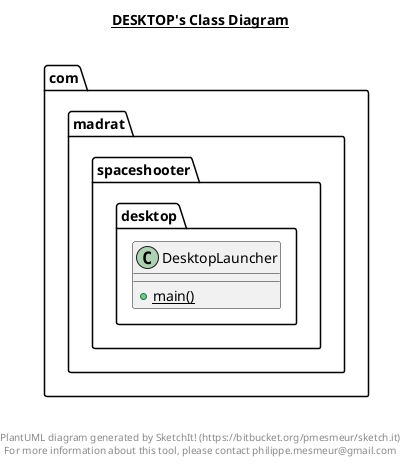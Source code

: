 @startuml

title __DESKTOP's Class Diagram__\n

  package com.madrat.spaceshooter.desktop {
    class DesktopLauncher {
        {static} + main()
    }
  }
  



right footer


PlantUML diagram generated by SketchIt! (https://bitbucket.org/pmesmeur/sketch.it)
For more information about this tool, please contact philippe.mesmeur@gmail.com
endfooter

@enduml
